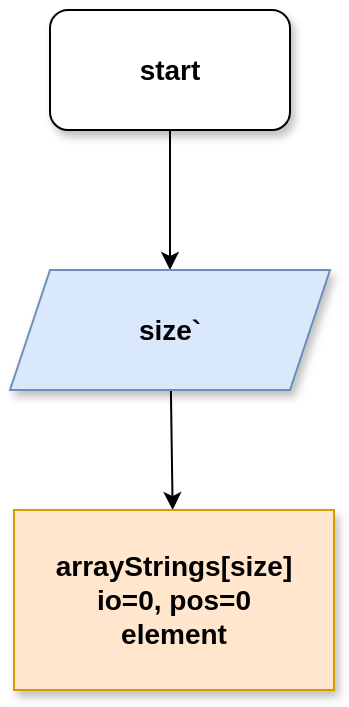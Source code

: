 <mxfile>
    <diagram id="bxlmImwxrXAX40Rz2BeN" name="Page-1">
        <mxGraphModel dx="585" dy="407" grid="1" gridSize="10" guides="1" tooltips="1" connect="1" arrows="1" fold="1" page="1" pageScale="1" pageWidth="850" pageHeight="1100" math="0" shadow="0">
            <root>
                <mxCell id="0"/>
                <mxCell id="1" parent="0"/>
                <mxCell id="5" value="" style="edgeStyle=none;html=1;fontSize=14;" edge="1" parent="1" source="2" target="3">
                    <mxGeometry relative="1" as="geometry"/>
                </mxCell>
                <mxCell id="2" value="&lt;font style=&quot;font-size: 14px;&quot;&gt;&lt;b&gt;start&lt;/b&gt;&lt;/font&gt;" style="rounded=1;whiteSpace=wrap;html=1;shadow=1;" vertex="1" parent="1">
                    <mxGeometry x="220" y="20" width="120" height="60" as="geometry"/>
                </mxCell>
                <mxCell id="7" value="" style="edgeStyle=none;html=1;fontSize=14;" edge="1" parent="1" source="3" target="6">
                    <mxGeometry relative="1" as="geometry"/>
                </mxCell>
                <mxCell id="3" value="&lt;b&gt;size`&lt;/b&gt;" style="shape=parallelogram;perimeter=parallelogramPerimeter;whiteSpace=wrap;html=1;fixedSize=1;fontSize=14;fillColor=#dae8fc;strokeColor=#6c8ebf;shadow=1;" vertex="1" parent="1">
                    <mxGeometry x="200" y="150" width="160" height="60" as="geometry"/>
                </mxCell>
                <mxCell id="6" value="&lt;b&gt;arrayStrings[size]&lt;br&gt;io=0, pos=0&lt;br&gt;element&lt;/b&gt;" style="rounded=0;whiteSpace=wrap;html=1;fontSize=14;fillColor=#ffe6cc;strokeColor=#d79b00;shadow=1;" vertex="1" parent="1">
                    <mxGeometry x="202" y="270" width="160" height="90" as="geometry"/>
                </mxCell>
            </root>
        </mxGraphModel>
    </diagram>
</mxfile>